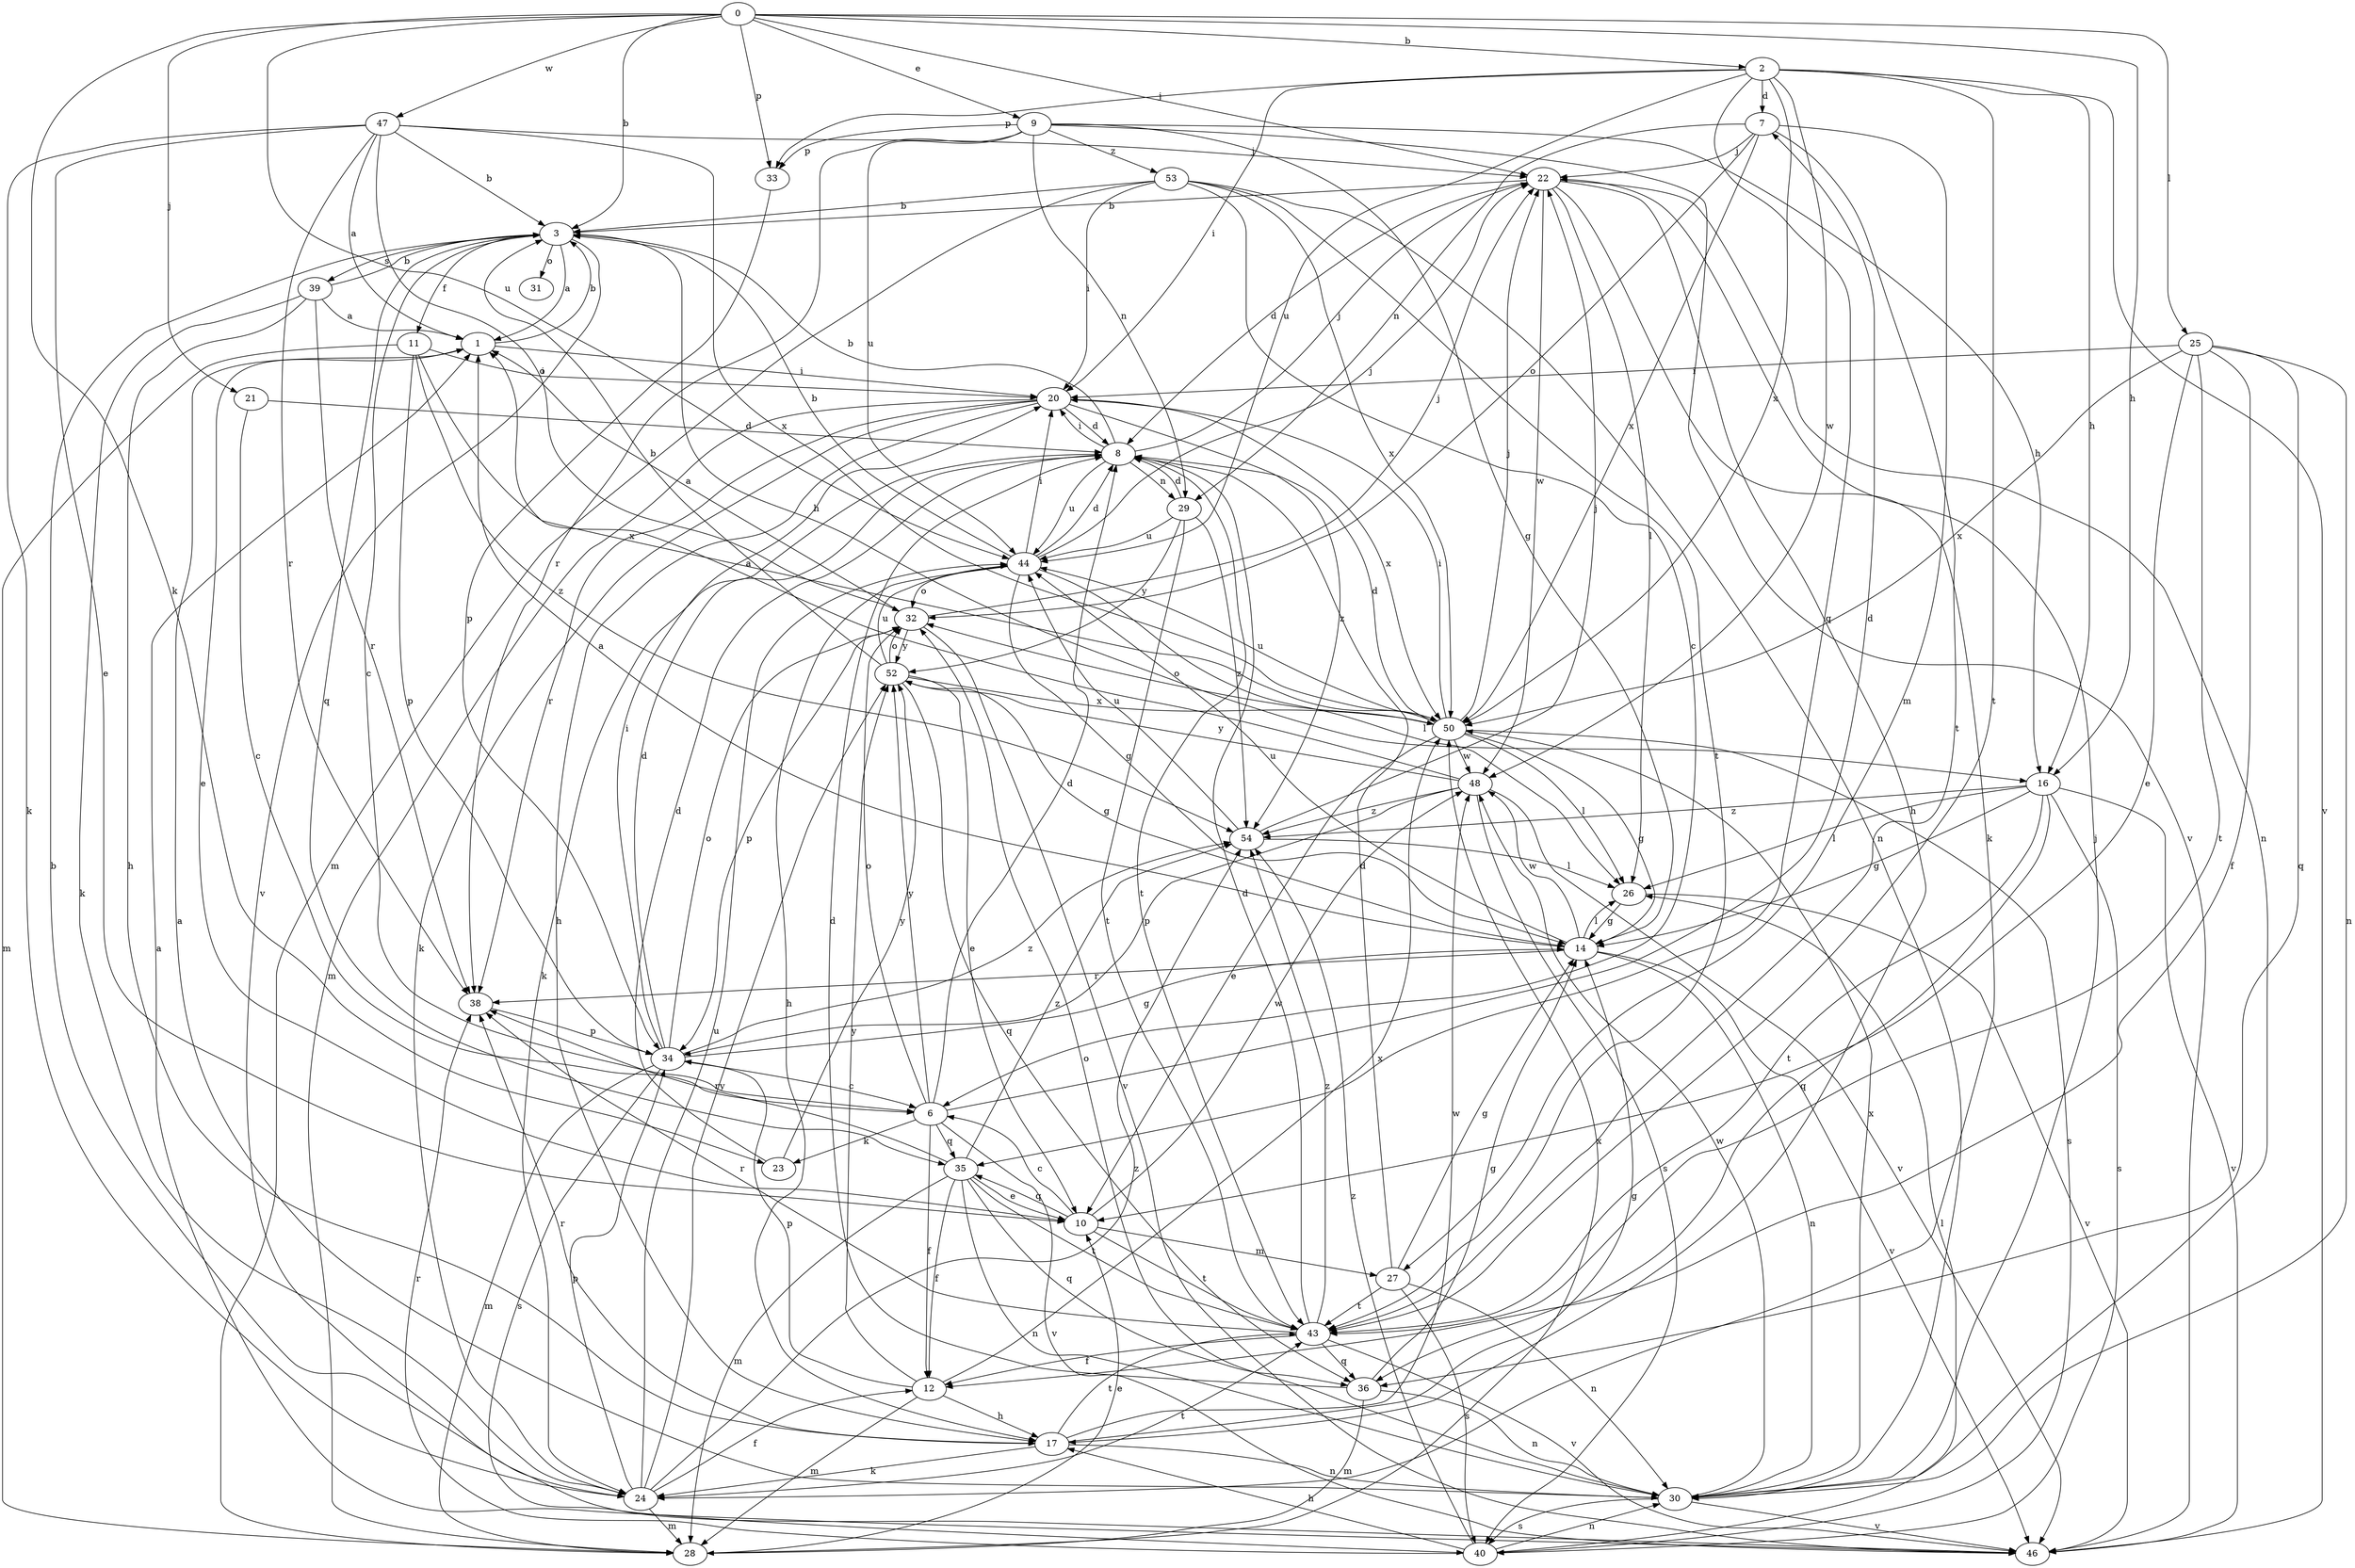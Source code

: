 strict digraph  {
0;
1;
2;
3;
6;
7;
8;
9;
10;
11;
12;
14;
16;
17;
20;
21;
22;
23;
24;
25;
26;
27;
28;
29;
30;
31;
32;
33;
34;
35;
36;
38;
39;
40;
43;
44;
46;
47;
48;
50;
52;
53;
54;
0 -> 2  [label=b];
0 -> 3  [label=b];
0 -> 9  [label=e];
0 -> 16  [label=h];
0 -> 21  [label=j];
0 -> 22  [label=j];
0 -> 23  [label=k];
0 -> 25  [label=l];
0 -> 33  [label=p];
0 -> 44  [label=u];
0 -> 47  [label=w];
1 -> 3  [label=b];
1 -> 10  [label=e];
1 -> 20  [label=i];
2 -> 7  [label=d];
2 -> 16  [label=h];
2 -> 20  [label=i];
2 -> 33  [label=p];
2 -> 35  [label=q];
2 -> 43  [label=t];
2 -> 44  [label=u];
2 -> 46  [label=v];
2 -> 48  [label=w];
2 -> 50  [label=x];
3 -> 1  [label=a];
3 -> 6  [label=c];
3 -> 11  [label=f];
3 -> 16  [label=h];
3 -> 31  [label=o];
3 -> 35  [label=q];
3 -> 39  [label=s];
3 -> 46  [label=v];
6 -> 7  [label=d];
6 -> 8  [label=d];
6 -> 12  [label=f];
6 -> 23  [label=k];
6 -> 32  [label=o];
6 -> 35  [label=q];
6 -> 46  [label=v];
6 -> 52  [label=y];
7 -> 22  [label=j];
7 -> 27  [label=m];
7 -> 29  [label=n];
7 -> 32  [label=o];
7 -> 43  [label=t];
7 -> 50  [label=x];
8 -> 3  [label=b];
8 -> 20  [label=i];
8 -> 22  [label=j];
8 -> 24  [label=k];
8 -> 29  [label=n];
8 -> 43  [label=t];
8 -> 44  [label=u];
9 -> 14  [label=g];
9 -> 16  [label=h];
9 -> 29  [label=n];
9 -> 33  [label=p];
9 -> 38  [label=r];
9 -> 44  [label=u];
9 -> 46  [label=v];
9 -> 53  [label=z];
10 -> 6  [label=c];
10 -> 27  [label=m];
10 -> 35  [label=q];
10 -> 43  [label=t];
10 -> 48  [label=w];
11 -> 20  [label=i];
11 -> 28  [label=m];
11 -> 34  [label=p];
11 -> 50  [label=x];
11 -> 54  [label=z];
12 -> 17  [label=h];
12 -> 28  [label=m];
12 -> 34  [label=p];
12 -> 50  [label=x];
12 -> 52  [label=y];
14 -> 1  [label=a];
14 -> 26  [label=l];
14 -> 30  [label=n];
14 -> 38  [label=r];
14 -> 44  [label=u];
14 -> 46  [label=v];
14 -> 48  [label=w];
16 -> 14  [label=g];
16 -> 26  [label=l];
16 -> 36  [label=q];
16 -> 40  [label=s];
16 -> 43  [label=t];
16 -> 46  [label=v];
16 -> 54  [label=z];
17 -> 14  [label=g];
17 -> 24  [label=k];
17 -> 30  [label=n];
17 -> 38  [label=r];
17 -> 43  [label=t];
17 -> 48  [label=w];
20 -> 8  [label=d];
20 -> 17  [label=h];
20 -> 24  [label=k];
20 -> 28  [label=m];
20 -> 38  [label=r];
20 -> 50  [label=x];
20 -> 54  [label=z];
21 -> 6  [label=c];
21 -> 8  [label=d];
22 -> 3  [label=b];
22 -> 8  [label=d];
22 -> 17  [label=h];
22 -> 24  [label=k];
22 -> 26  [label=l];
22 -> 30  [label=n];
22 -> 48  [label=w];
23 -> 8  [label=d];
23 -> 52  [label=y];
24 -> 3  [label=b];
24 -> 12  [label=f];
24 -> 28  [label=m];
24 -> 34  [label=p];
24 -> 43  [label=t];
24 -> 44  [label=u];
24 -> 52  [label=y];
24 -> 54  [label=z];
25 -> 10  [label=e];
25 -> 12  [label=f];
25 -> 20  [label=i];
25 -> 30  [label=n];
25 -> 36  [label=q];
25 -> 43  [label=t];
25 -> 50  [label=x];
26 -> 14  [label=g];
26 -> 46  [label=v];
27 -> 8  [label=d];
27 -> 14  [label=g];
27 -> 30  [label=n];
27 -> 40  [label=s];
27 -> 43  [label=t];
28 -> 10  [label=e];
28 -> 50  [label=x];
29 -> 8  [label=d];
29 -> 43  [label=t];
29 -> 44  [label=u];
29 -> 52  [label=y];
29 -> 54  [label=z];
30 -> 1  [label=a];
30 -> 22  [label=j];
30 -> 32  [label=o];
30 -> 40  [label=s];
30 -> 46  [label=v];
30 -> 48  [label=w];
30 -> 50  [label=x];
32 -> 1  [label=a];
32 -> 22  [label=j];
32 -> 34  [label=p];
32 -> 46  [label=v];
32 -> 52  [label=y];
33 -> 34  [label=p];
34 -> 6  [label=c];
34 -> 8  [label=d];
34 -> 14  [label=g];
34 -> 20  [label=i];
34 -> 28  [label=m];
34 -> 32  [label=o];
34 -> 40  [label=s];
34 -> 54  [label=z];
35 -> 10  [label=e];
35 -> 12  [label=f];
35 -> 28  [label=m];
35 -> 30  [label=n];
35 -> 36  [label=q];
35 -> 38  [label=r];
35 -> 43  [label=t];
35 -> 54  [label=z];
36 -> 8  [label=d];
36 -> 14  [label=g];
36 -> 28  [label=m];
36 -> 30  [label=n];
38 -> 34  [label=p];
39 -> 1  [label=a];
39 -> 3  [label=b];
39 -> 17  [label=h];
39 -> 24  [label=k];
39 -> 38  [label=r];
40 -> 17  [label=h];
40 -> 26  [label=l];
40 -> 30  [label=n];
40 -> 38  [label=r];
40 -> 54  [label=z];
43 -> 8  [label=d];
43 -> 12  [label=f];
43 -> 36  [label=q];
43 -> 38  [label=r];
43 -> 46  [label=v];
43 -> 54  [label=z];
44 -> 3  [label=b];
44 -> 8  [label=d];
44 -> 14  [label=g];
44 -> 17  [label=h];
44 -> 20  [label=i];
44 -> 22  [label=j];
44 -> 26  [label=l];
44 -> 32  [label=o];
46 -> 1  [label=a];
47 -> 1  [label=a];
47 -> 3  [label=b];
47 -> 10  [label=e];
47 -> 22  [label=j];
47 -> 24  [label=k];
47 -> 32  [label=o];
47 -> 38  [label=r];
47 -> 50  [label=x];
48 -> 1  [label=a];
48 -> 34  [label=p];
48 -> 40  [label=s];
48 -> 46  [label=v];
48 -> 52  [label=y];
48 -> 54  [label=z];
50 -> 8  [label=d];
50 -> 10  [label=e];
50 -> 14  [label=g];
50 -> 20  [label=i];
50 -> 22  [label=j];
50 -> 26  [label=l];
50 -> 32  [label=o];
50 -> 40  [label=s];
50 -> 44  [label=u];
50 -> 48  [label=w];
52 -> 3  [label=b];
52 -> 10  [label=e];
52 -> 14  [label=g];
52 -> 32  [label=o];
52 -> 36  [label=q];
52 -> 44  [label=u];
52 -> 50  [label=x];
53 -> 3  [label=b];
53 -> 6  [label=c];
53 -> 20  [label=i];
53 -> 28  [label=m];
53 -> 30  [label=n];
53 -> 43  [label=t];
53 -> 50  [label=x];
54 -> 22  [label=j];
54 -> 26  [label=l];
54 -> 44  [label=u];
}
